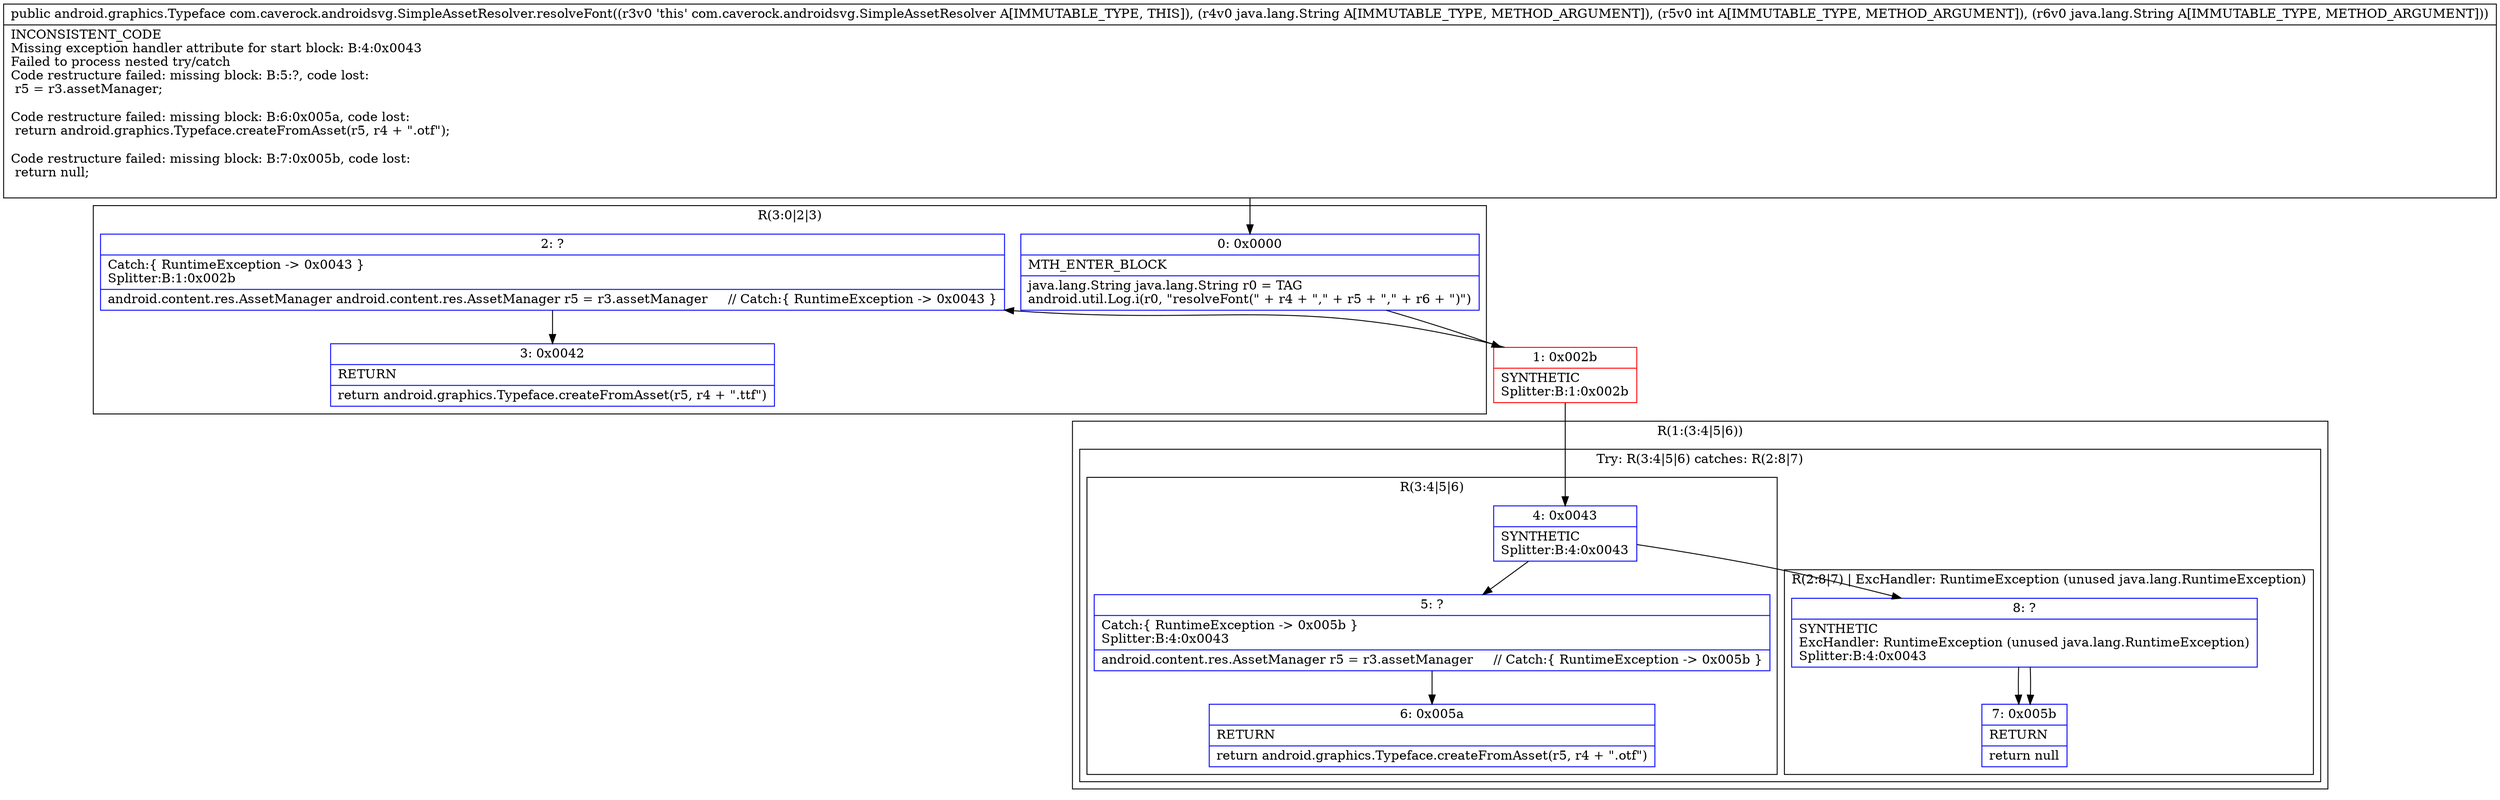 digraph "CFG forcom.caverock.androidsvg.SimpleAssetResolver.resolveFont(Ljava\/lang\/String;ILjava\/lang\/String;)Landroid\/graphics\/Typeface;" {
subgraph cluster_Region_1425383141 {
label = "R(3:0|2|3)";
node [shape=record,color=blue];
Node_0 [shape=record,label="{0\:\ 0x0000|MTH_ENTER_BLOCK\l|java.lang.String java.lang.String r0 = TAG\landroid.util.Log.i(r0, \"resolveFont(\" + r4 + \",\" + r5 + \",\" + r6 + \")\")\l}"];
Node_2 [shape=record,label="{2\:\ ?|Catch:\{ RuntimeException \-\> 0x0043 \}\lSplitter:B:1:0x002b\l|android.content.res.AssetManager android.content.res.AssetManager r5 = r3.assetManager     \/\/ Catch:\{ RuntimeException \-\> 0x0043 \}\l}"];
Node_3 [shape=record,label="{3\:\ 0x0042|RETURN\l|return android.graphics.Typeface.createFromAsset(r5, r4 + \".ttf\")\l}"];
}
subgraph cluster_Region_249221745 {
label = "R(1:(3:4|5|6))";
node [shape=record,color=blue];
subgraph cluster_TryCatchRegion_279753366 {
label = "Try: R(3:4|5|6) catches: R(2:8|7)";
node [shape=record,color=blue];
subgraph cluster_Region_2009970474 {
label = "R(3:4|5|6)";
node [shape=record,color=blue];
Node_4 [shape=record,label="{4\:\ 0x0043|SYNTHETIC\lSplitter:B:4:0x0043\l}"];
Node_5 [shape=record,label="{5\:\ ?|Catch:\{ RuntimeException \-\> 0x005b \}\lSplitter:B:4:0x0043\l|android.content.res.AssetManager r5 = r3.assetManager     \/\/ Catch:\{ RuntimeException \-\> 0x005b \}\l}"];
Node_6 [shape=record,label="{6\:\ 0x005a|RETURN\l|return android.graphics.Typeface.createFromAsset(r5, r4 + \".otf\")\l}"];
}
subgraph cluster_Region_1490921057 {
label = "R(2:8|7) | ExcHandler: RuntimeException (unused java.lang.RuntimeException)\l";
node [shape=record,color=blue];
Node_8 [shape=record,label="{8\:\ ?|SYNTHETIC\lExcHandler: RuntimeException (unused java.lang.RuntimeException)\lSplitter:B:4:0x0043\l}"];
Node_7 [shape=record,label="{7\:\ 0x005b|RETURN\l|return null\l}"];
}
}
}
subgraph cluster_Region_1490921057 {
label = "R(2:8|7) | ExcHandler: RuntimeException (unused java.lang.RuntimeException)\l";
node [shape=record,color=blue];
Node_8 [shape=record,label="{8\:\ ?|SYNTHETIC\lExcHandler: RuntimeException (unused java.lang.RuntimeException)\lSplitter:B:4:0x0043\l}"];
Node_7 [shape=record,label="{7\:\ 0x005b|RETURN\l|return null\l}"];
}
Node_1 [shape=record,color=red,label="{1\:\ 0x002b|SYNTHETIC\lSplitter:B:1:0x002b\l}"];
MethodNode[shape=record,label="{public android.graphics.Typeface com.caverock.androidsvg.SimpleAssetResolver.resolveFont((r3v0 'this' com.caverock.androidsvg.SimpleAssetResolver A[IMMUTABLE_TYPE, THIS]), (r4v0 java.lang.String A[IMMUTABLE_TYPE, METHOD_ARGUMENT]), (r5v0 int A[IMMUTABLE_TYPE, METHOD_ARGUMENT]), (r6v0 java.lang.String A[IMMUTABLE_TYPE, METHOD_ARGUMENT]))  | INCONSISTENT_CODE\lMissing exception handler attribute for start block: B:4:0x0043\lFailed to process nested try\/catch\lCode restructure failed: missing block: B:5:?, code lost:\l    r5 = r3.assetManager;\l\lCode restructure failed: missing block: B:6:0x005a, code lost:\l    return android.graphics.Typeface.createFromAsset(r5, r4 + \".otf\");\l\lCode restructure failed: missing block: B:7:0x005b, code lost:\l    return null;\l\l}"];
MethodNode -> Node_0;
Node_0 -> Node_1;
Node_2 -> Node_3;
Node_4 -> Node_5;
Node_4 -> Node_8;
Node_5 -> Node_6;
Node_8 -> Node_7;
Node_8 -> Node_7;
Node_1 -> Node_2;
Node_1 -> Node_4;
}

